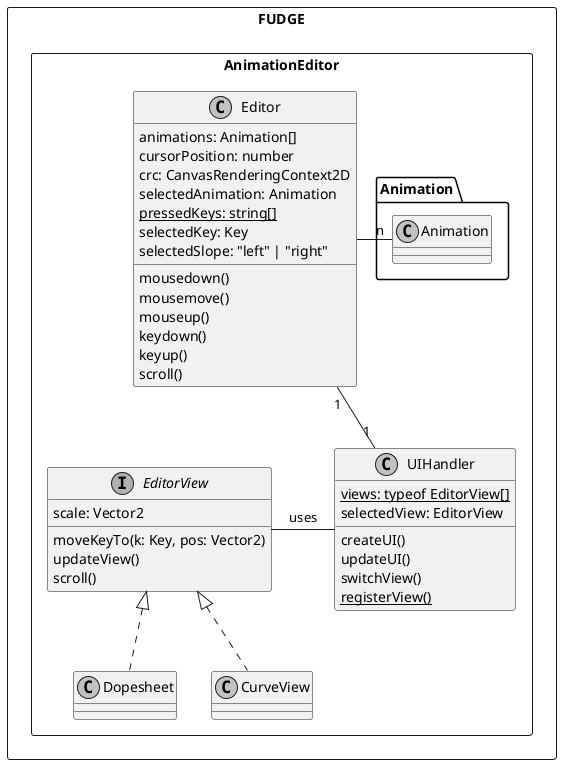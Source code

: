 @startuml Animation Editor Class Diagram
skinparam monochrome true
skinparam componentStyle uml2
skinparam classAttributeIconSize 0
skinparam shadowing false
skinparam handwritten false

' title Animation Editor Class Diagram

' left to right direction
package FUDGE <<Rectangle>> {
	' package Transfer {
	' 	package Mutable <<Rectangle>>{
	' 		class Mutable {

	' 		}
	' 	}
	' }
	' package Components <<Rectangle>> {
	' 	abstract Component {

	' 	}
	' 	class ComponentAnimator extends Component{
	' 		+ speed: number;
	' 		+ currentAnimation: Animation
	' 		+ nextAnimation: Animation
	' 		+ syncChildrenSpeed: boolean
	' 		- parentSpeed: number
	' 		# setTime(time: number)
	' 		+ play(name: string)
	' 	}
	' }

	' package UI {
	' 	package UI {
	' 	interface UIElement{
	' 		name: string
	' 		hover: string
	' 		help: string
	' 		extendedHelp: string
	' 		' element: HTMLElement
	' 	}
	' 	class UIButton extends DOM.HTMLButtonElement implements UIElement {
	' 		functionToCall: function
	' 	}

	' 	class UIGenerator {
	' 		createButton(...): FudgeButton
	' 		createUIElementFromMutator(mutator: Mutator): HTMLElement
	' 	}
	' }

	' package Animation <<Rectangle>> {

	' 	class Animation {
	' 		+ name: string
	' 		+ animatedObject: MutatorForAnimation
	' 		+ sequences: {[property: string]: Sequence}
	' 		+ startTime: number
	' 		+ totaltime: number
	' 		+ events: Event[]
	' 		+ labels: Label[]
	' 		+ playMode: PLAYMODE
	' 		+ fps: number
	' 		+ sps: number
	' 		- previousTime: number
	' 		- ranOnce: boolean
	' 		+ update()
	' 		+ gotoLabel(l: Label)
	' 		- checkEvents()
	' 	}

	' 	class Sequence extends Mutable {
	' 		+ keys: Key[]
	' 		+ evaluate(_time: number): number
	' 		+ addKey(_key:Key)
	' 		+ removeKey(_key:Key)
	' 	}

	' 	class Key extends Mutable {
	' 		+ time: number
	' 		+ value: number
	' 		- slopeIn: number
	' 		- slopeOut: number
	' 		+ functionIn: Function
	' 		+ functionOut: Function
	' 		- broken: boolean
	' 		+ path2d: Path2D
	' 		+ setSlopeIn(_slope:number)
	' 		+ setSlopeOut(_slope:number)
	' 		+ generatePath2D()
	' 		{static} + sort(a: Key, b: Key)
	' 	}

	' 	class Function {
	' 		- a: number
	' 		- b: number
	' 		- c: number
	' 		- d: number
	' 		- keyOut: Key
	' 		- keyIn: Key
	' 		+ evaluate(_time: number): number
	' 		- calculate()
	' 		- setKeyIn(_key)
	' 		- setKeyOut(_key)
	' 	}

	' 	enum PLAYMODE{
	' 		INHERIT
	' 		LOOP
	' 		PINGPONG
	' 		PLAYONCE
	' 		PLAYONCESTOPAFTER
	' 		REVERSELOOP
	' 		STOP
	' 	}

	' 	class Label {
	' 		time: number
	' 		name: string
	' 	}

	' 	class AnimationEvent {
	' 		name: string
	' 		time: number
	' 	}

	' 	' Associations
	' 	ComponentAnimator "1" -up- "n" Animation
	' 	Animation -- "n" Sequence : stores
	' 	Animation --|> Mutable
	' 	Sequence -- "n" Key : manages
	' 	Key "2" -- "2" Function
	' 	Animation -- "n" AnimationEvent : stores and executes
	' 	Animation -- "n" Label : stores
	' 	Animation -left- PLAYMODE
	' }
	package AnimationEditor <<Rectangle>> {
		class Editor {
			animations: Animation[]
			cursorPosition: number
			crc: CanvasRenderingContext2D
			selectedAnimation: Animation
			{static} pressedKeys: string[]
			selectedKey: Key
			selectedSlope: "left" | "right"
			mousedown()
			mousemove()
			mouseup()
			keydown()
			keyup()
			scroll()
		}

		class UIHandler {
			{static} views: typeof EditorView[]
			selectedView: EditorView
			
			createUI()
			updateUI()
			switchView()
			{static} registerView()
		}

		interface EditorView{
			scale: Vector2
			moveKeyTo(k: Key, pos: Vector2)
			updateView()
			scroll()
		}
		class Dopesheet implements EditorView {
		
		}
		 
		class CurveView implements EditorView {
		
		}
		
		' Associations
		Editor -right- "n" Animation.Animation
		Editor "1" -- "1" UIHandler
		UIHandler -left- EditorView: uses
	}
}
@enduml